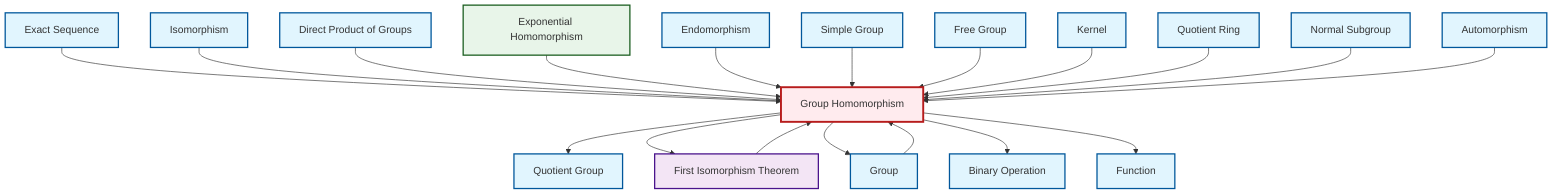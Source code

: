 graph TD
    classDef definition fill:#e1f5fe,stroke:#01579b,stroke-width:2px
    classDef theorem fill:#f3e5f5,stroke:#4a148c,stroke-width:2px
    classDef axiom fill:#fff3e0,stroke:#e65100,stroke-width:2px
    classDef example fill:#e8f5e9,stroke:#1b5e20,stroke-width:2px
    classDef current fill:#ffebee,stroke:#b71c1c,stroke-width:3px
    def-automorphism["Automorphism"]:::definition
    def-quotient-ring["Quotient Ring"]:::definition
    def-isomorphism["Isomorphism"]:::definition
    def-homomorphism["Group Homomorphism"]:::definition
    ex-exponential-homomorphism["Exponential Homomorphism"]:::example
    def-simple-group["Simple Group"]:::definition
    def-normal-subgroup["Normal Subgroup"]:::definition
    def-exact-sequence["Exact Sequence"]:::definition
    def-function["Function"]:::definition
    thm-first-isomorphism["First Isomorphism Theorem"]:::theorem
    def-endomorphism["Endomorphism"]:::definition
    def-direct-product["Direct Product of Groups"]:::definition
    def-quotient-group["Quotient Group"]:::definition
    def-free-group["Free Group"]:::definition
    def-group["Group"]:::definition
    def-kernel["Kernel"]:::definition
    def-binary-operation["Binary Operation"]:::definition
    def-exact-sequence --> def-homomorphism
    def-isomorphism --> def-homomorphism
    def-direct-product --> def-homomorphism
    ex-exponential-homomorphism --> def-homomorphism
    def-endomorphism --> def-homomorphism
    def-simple-group --> def-homomorphism
    def-free-group --> def-homomorphism
    def-homomorphism --> def-quotient-group
    def-kernel --> def-homomorphism
    thm-first-isomorphism --> def-homomorphism
    def-quotient-ring --> def-homomorphism
    def-homomorphism --> thm-first-isomorphism
    def-homomorphism --> def-group
    def-normal-subgroup --> def-homomorphism
    def-group --> def-homomorphism
    def-automorphism --> def-homomorphism
    def-homomorphism --> def-binary-operation
    def-homomorphism --> def-function
    class def-homomorphism current